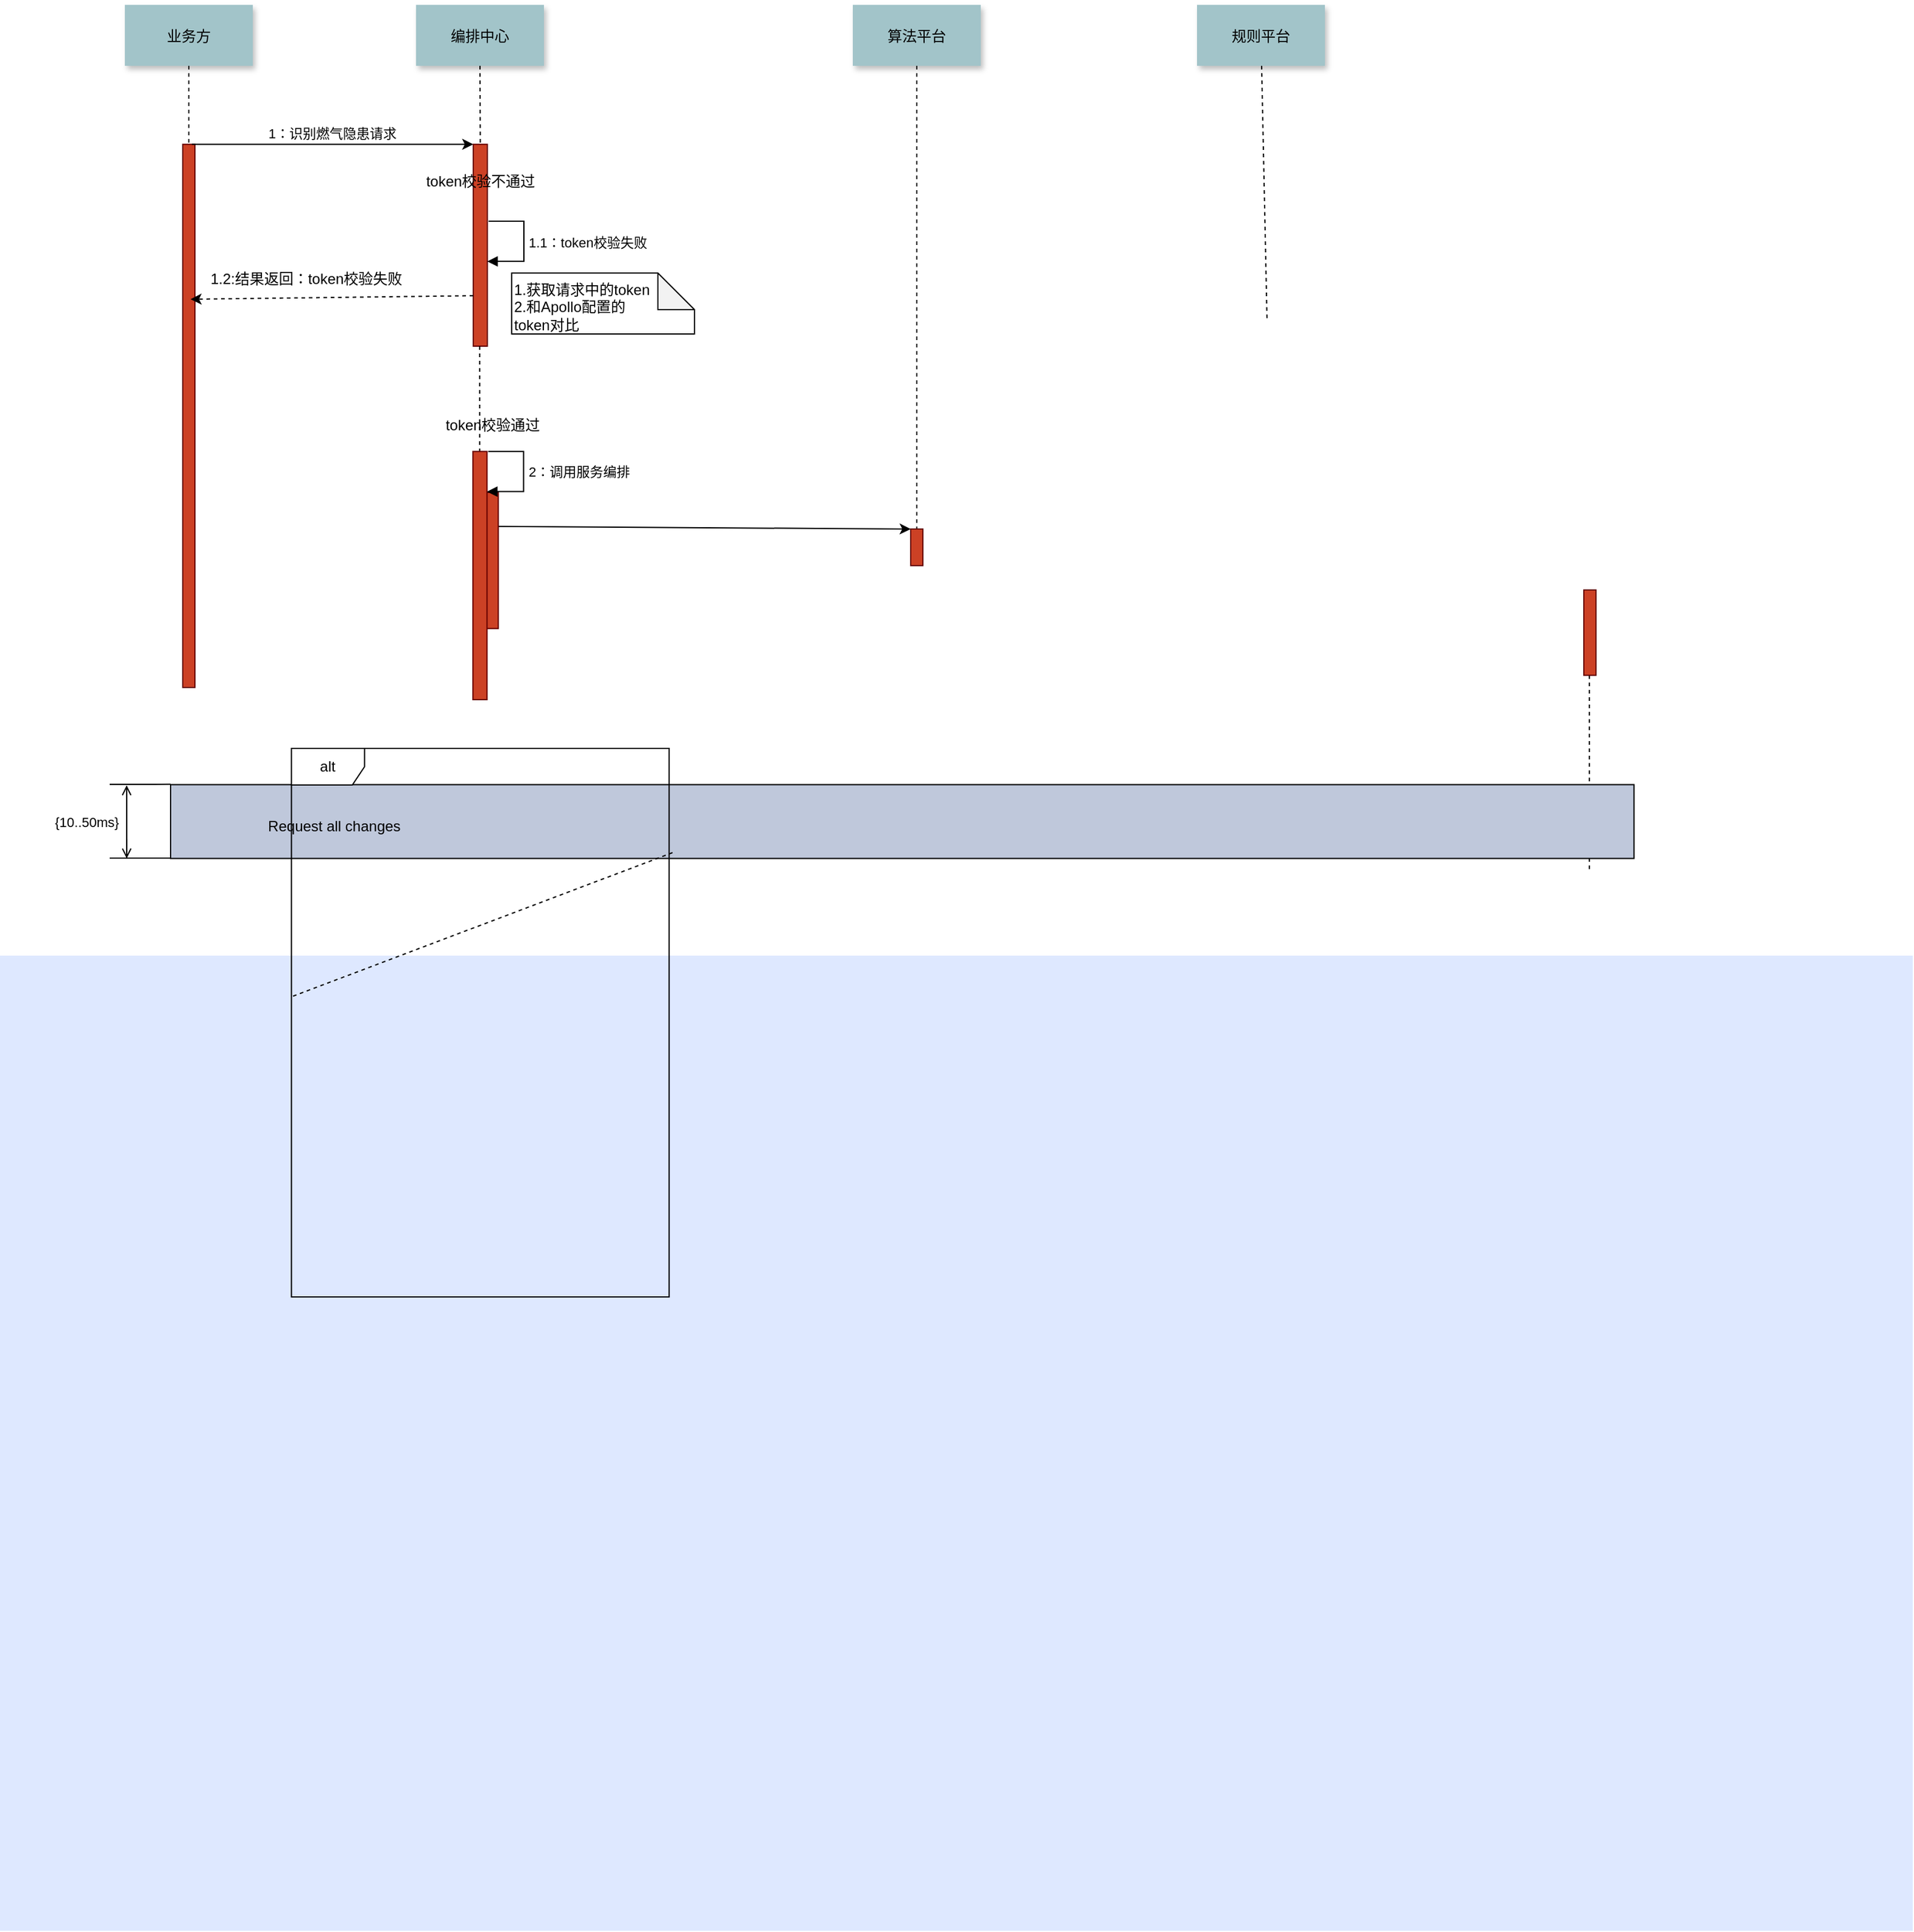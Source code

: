 <mxfile version="20.5.3" type="github">
  <diagram name="Page-1" id="9361dd3d-8414-5efd-6122-117bd74ce7a7">
    <mxGraphModel dx="1298" dy="752" grid="1" gridSize="10" guides="1" tooltips="1" connect="1" arrows="1" fold="1" page="0" pageScale="1.5" pageWidth="826" pageHeight="1169" background="none" math="0" shadow="0">
      <root>
        <mxCell id="0" />
        <mxCell id="1" parent="0" />
        <mxCell id="69" value="" style="fillColor=#DEE8FF;strokeColor=none" parent="1" vertex="1">
          <mxGeometry x="50" y="840" width="1570" height="800" as="geometry" />
        </mxCell>
        <mxCell id="81" value="" style="edgeStyle=elbowEdgeStyle;elbow=horizontal;endArrow=none;dashed=1" parent="1" edge="1">
          <mxGeometry x="1460" y="437.894" width="100" height="100" as="geometry">
            <mxPoint x="1354.5" y="610" as="sourcePoint" />
            <mxPoint x="1354.5" y="770" as="targetPoint" />
          </mxGeometry>
        </mxCell>
        <mxCell id="2" value="" style="fillColor=#CC4125;strokeColor=#660000" parent="1" vertex="1">
          <mxGeometry x="200" y="174.39" width="10" height="445.61" as="geometry" />
        </mxCell>
        <mxCell id="4" value="业务方" style="shadow=1;fillColor=#A2C4C9;strokeColor=none" parent="1" vertex="1">
          <mxGeometry x="152.5" y="60" width="105" height="50" as="geometry" />
        </mxCell>
        <mxCell id="TFDA3-_11Yi05e3XRd1R-99" style="edgeStyle=none;rounded=0;orthogonalLoop=1;jettySize=auto;html=1;exitX=0.5;exitY=1;exitDx=0;exitDy=0;entryX=0.5;entryY=0;entryDx=0;entryDy=0;dashed=1;endArrow=none;endFill=0;" edge="1" parent="1" source="7" target="17">
          <mxGeometry relative="1" as="geometry" />
        </mxCell>
        <mxCell id="7" value="编排中心" style="shadow=1;fillColor=#A2C4C9;strokeColor=none" parent="1" vertex="1">
          <mxGeometry x="391.46" y="60" width="105" height="50" as="geometry" />
        </mxCell>
        <mxCell id="9" value="1：识别燃气隐患请求" style="edgeStyle=none;verticalLabelPosition=top;verticalAlign=bottom;exitX=0.75;exitY=0;exitDx=0;exitDy=0;entryX=0;entryY=0;entryDx=0;entryDy=0;" parent="1" edge="1" target="17" source="2">
          <mxGeometry x="228.95" y="92.5" width="100" height="100" as="geometry">
            <mxPoint x="218.95" y="180" as="sourcePoint" />
            <mxPoint x="430" y="174" as="targetPoint" />
          </mxGeometry>
        </mxCell>
        <mxCell id="17" value="" style="fillColor=#CC4125;strokeColor=#660000" parent="1" vertex="1">
          <mxGeometry x="438.44" y="174.39" width="11.56" height="165.61" as="geometry" />
        </mxCell>
        <mxCell id="TFDA3-_11Yi05e3XRd1R-110" style="rounded=0;orthogonalLoop=1;jettySize=auto;html=1;exitX=0;exitY=0.75;exitDx=0;exitDy=0;endArrow=classic;endFill=1;dashed=1;entryX=-0.028;entryY=1.05;entryDx=0;entryDy=0;entryPerimeter=0;" edge="1" parent="1" source="17" target="TFDA3-_11Yi05e3XRd1R-113">
          <mxGeometry relative="1" as="geometry">
            <mxPoint x="205" y="300" as="targetPoint" />
          </mxGeometry>
        </mxCell>
        <mxCell id="22" value="算法平台" style="shadow=1;fillColor=#A2C4C9;strokeColor=none" parent="1" vertex="1">
          <mxGeometry x="750" y="60" width="105" height="50" as="geometry" />
        </mxCell>
        <mxCell id="23" value="" style="edgeStyle=none;endArrow=none;dashed=1;entryX=0.5;entryY=0;entryDx=0;entryDy=0;" parent="1" source="22" target="57" edge="1">
          <mxGeometry x="674.488" y="175.0" width="100" height="100" as="geometry">
            <mxPoint x="734.653" y="110" as="sourcePoint" />
            <mxPoint x="803" y="270" as="targetPoint" />
          </mxGeometry>
        </mxCell>
        <mxCell id="24" value="规则平台" style="shadow=1;fillColor=#A2C4C9;strokeColor=none" parent="1" vertex="1">
          <mxGeometry x="1032.5" y="60" width="105" height="50" as="geometry" />
        </mxCell>
        <mxCell id="25" value="" style="edgeStyle=none;endArrow=none;dashed=1" parent="1" source="24" edge="1">
          <mxGeometry x="727.335" y="165" width="100" height="100" as="geometry">
            <mxPoint x="802.259" y="110" as="sourcePoint" />
            <mxPoint x="1090" y="320" as="targetPoint" />
          </mxGeometry>
        </mxCell>
        <mxCell id="33" value="" style="edgeStyle=elbowEdgeStyle;elbow=horizontal;endArrow=none;dashed=1" parent="1" source="4" target="2" edge="1">
          <mxGeometry x="230.0" y="310" width="100" height="100" as="geometry">
            <mxPoint x="230.0" y="410" as="sourcePoint" />
            <mxPoint x="330" y="310" as="targetPoint" />
          </mxGeometry>
        </mxCell>
        <mxCell id="38" value="" style="edgeStyle=elbowEdgeStyle;elbow=horizontal;endArrow=none;dashed=1" parent="1" edge="1">
          <mxGeometry x="573.719" y="250.61" width="100" height="100" as="geometry">
            <mxPoint x="443.719" y="340.004" as="sourcePoint" />
            <mxPoint x="444" y="430" as="targetPoint" />
            <Array as="points">
              <mxPoint x="443.719" y="360.61" />
            </Array>
          </mxGeometry>
        </mxCell>
        <mxCell id="TFDA3-_11Yi05e3XRd1R-127" style="rounded=0;orthogonalLoop=1;jettySize=auto;html=1;exitX=1;exitY=0.25;exitDx=0;exitDy=0;entryX=0;entryY=0;entryDx=0;entryDy=0;" edge="1" parent="1" source="49" target="57">
          <mxGeometry relative="1" as="geometry" />
        </mxCell>
        <mxCell id="49" value="" style="fillColor=#CC4125;strokeColor=#660000" parent="1" vertex="1">
          <mxGeometry x="448.96" y="460" width="10" height="111.67" as="geometry" />
        </mxCell>
        <mxCell id="57" value="" style="fillColor=#CC4125;strokeColor=#660000" parent="1" vertex="1">
          <mxGeometry x="797.5" y="490" width="10" height="30" as="geometry" />
        </mxCell>
        <mxCell id="58" value="" style="fillColor=#CC4125;strokeColor=#660000" parent="1" vertex="1">
          <mxGeometry x="1350" y="540" width="10" height="70" as="geometry" />
        </mxCell>
        <mxCell id="76" value="" style="align=left;fillColor=#BFC8DB" parent="1" vertex="1">
          <mxGeometry x="190.0" y="699.722" width="1201.194" height="60.556" as="geometry" />
        </mxCell>
        <mxCell id="78" value="Request all changes" style="text;align=left" parent="1" vertex="1">
          <mxGeometry x="268.056" y="720.116" width="351.806" height="26" as="geometry" />
        </mxCell>
        <mxCell id="85" value="" style="edgeStyle=elbowEdgeStyle;elbow=vertical;endArrow=none" parent="1" edge="1">
          <mxGeometry x="50.0" y="649.433" width="100" height="100" as="geometry">
            <mxPoint x="190.0" y="699.433" as="sourcePoint" />
            <mxPoint x="140" y="699.433" as="targetPoint" />
          </mxGeometry>
        </mxCell>
        <mxCell id="86" value="" style="edgeStyle=elbowEdgeStyle;elbow=vertical;endArrow=none" parent="1" edge="1">
          <mxGeometry x="50.0" y="709.988" width="100" height="100" as="geometry">
            <mxPoint x="190.0" y="759.988" as="sourcePoint" />
            <mxPoint x="140.0" y="759.988" as="targetPoint" />
          </mxGeometry>
        </mxCell>
        <mxCell id="89" value="{10..50ms}" style="edgeStyle=elbowEdgeStyle;elbow=horizontal;startArrow=open;endArrow=open;labelPosition=left;align=right" parent="1" edge="1">
          <mxGeometry width="100" height="100" as="geometry">
            <mxPoint x="153.947" y="700.278" as="sourcePoint" />
            <mxPoint x="153.947" y="760.278" as="targetPoint" />
            <mxPoint x="-4.236" y="-0.278" as="offset" />
          </mxGeometry>
        </mxCell>
        <mxCell id="TFDA3-_11Yi05e3XRd1R-105" value="1.1：token校验失败" style="edgeStyle=orthogonalEdgeStyle;html=1;align=left;spacingLeft=2;endArrow=block;rounded=0;entryX=1;entryY=0.58;entryDx=0;entryDy=0;entryPerimeter=0;exitX=1.087;exitY=0.381;exitDx=0;exitDy=0;exitPerimeter=0;" edge="1" target="17" parent="1" source="17">
          <mxGeometry relative="1" as="geometry">
            <mxPoint x="490" y="210" as="sourcePoint" />
            <Array as="points">
              <mxPoint x="480" y="238" />
              <mxPoint x="480" y="270" />
            </Array>
          </mxGeometry>
        </mxCell>
        <mxCell id="TFDA3-_11Yi05e3XRd1R-106" value="alt" style="shape=umlFrame;whiteSpace=wrap;html=1;" vertex="1" parent="1">
          <mxGeometry x="289.22" y="670" width="310" height="450" as="geometry" />
        </mxCell>
        <mxCell id="TFDA3-_11Yi05e3XRd1R-107" value="" style="edgeStyle=none;endArrow=none;dashed=1;entryX=0.003;entryY=0.452;entryDx=0;entryDy=0;entryPerimeter=0;exitX=1.009;exitY=0.19;exitDx=0;exitDy=0;exitPerimeter=0;" edge="1" parent="1" source="TFDA3-_11Yi05e3XRd1R-106" target="TFDA3-_11Yi05e3XRd1R-106">
          <mxGeometry x="624.488" y="185.0" width="100" height="100" as="geometry">
            <mxPoint x="630" y="393" as="sourcePoint" />
            <mxPoint x="320" y="400" as="targetPoint" />
          </mxGeometry>
        </mxCell>
        <mxCell id="TFDA3-_11Yi05e3XRd1R-108" value="token校验不通过" style="text;html=1;resizable=0;autosize=1;align=center;verticalAlign=middle;points=[];fillColor=none;strokeColor=none;rounded=0;" vertex="1" parent="1">
          <mxGeometry x="388.96" y="190" width="110" height="30" as="geometry" />
        </mxCell>
        <mxCell id="TFDA3-_11Yi05e3XRd1R-109" value="" style="fillColor=#CC4125;strokeColor=#660000" vertex="1" parent="1">
          <mxGeometry x="438.18" y="426.36" width="11.56" height="203.64" as="geometry" />
        </mxCell>
        <mxCell id="TFDA3-_11Yi05e3XRd1R-113" value="1.2:结果返回：token校验失败" style="text;html=1;align=center;verticalAlign=middle;resizable=0;points=[];autosize=1;strokeColor=none;fillColor=none;" vertex="1" parent="1">
          <mxGeometry x="211.46" y="270" width="180" height="30" as="geometry" />
        </mxCell>
        <mxCell id="TFDA3-_11Yi05e3XRd1R-114" value="1.获取请求中的token&lt;br&gt;2.和Apollo配置的&lt;br&gt;token对比" style="shape=note;whiteSpace=wrap;html=1;backgroundOutline=1;darkOpacity=0.05;align=left;verticalAlign=top;" vertex="1" parent="1">
          <mxGeometry x="470" y="280" width="150" height="50" as="geometry" />
        </mxCell>
        <mxCell id="TFDA3-_11Yi05e3XRd1R-115" value="token校验通过" style="text;html=1;resizable=0;autosize=1;align=center;verticalAlign=middle;points=[];fillColor=none;strokeColor=none;rounded=0;" vertex="1" parent="1">
          <mxGeometry x="403.96" y="390" width="100" height="30" as="geometry" />
        </mxCell>
        <mxCell id="TFDA3-_11Yi05e3XRd1R-126" value="2：调用服务编排" style="edgeStyle=orthogonalEdgeStyle;html=1;align=left;spacingLeft=2;endArrow=block;rounded=0;entryX=1;entryY=0.58;entryDx=0;entryDy=0;entryPerimeter=0;exitX=1.087;exitY=0.381;exitDx=0;exitDy=0;exitPerimeter=0;" edge="1" parent="1">
          <mxGeometry relative="1" as="geometry">
            <mxPoint x="450.75" y="426.36" as="sourcePoint" />
            <Array as="points">
              <mxPoint x="479.744" y="426.873" />
              <mxPoint x="479.744" y="458.873" />
            </Array>
            <mxPoint x="449.744" y="459.316" as="targetPoint" />
          </mxGeometry>
        </mxCell>
      </root>
    </mxGraphModel>
  </diagram>
</mxfile>
